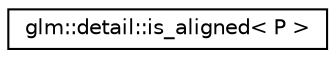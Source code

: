 digraph "Graphical Class Hierarchy"
{
  edge [fontname="Helvetica",fontsize="10",labelfontname="Helvetica",labelfontsize="10"];
  node [fontname="Helvetica",fontsize="10",shape=record];
  rankdir="LR";
  Node1 [label="glm::detail::is_aligned\< P \>",height=0.2,width=0.4,color="black", fillcolor="white", style="filled",URL="$structglm_1_1detail_1_1is__aligned.html"];
}

